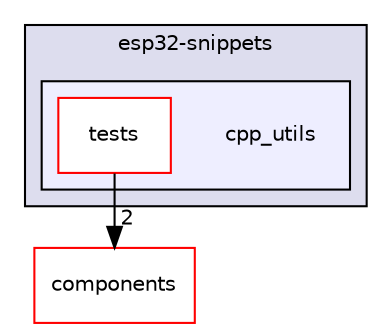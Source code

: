 digraph "esp32-snippets/cpp_utils" {
  compound=true
  node [ fontsize="10", fontname="Helvetica"];
  edge [ labelfontsize="10", labelfontname="Helvetica"];
  subgraph clusterdir_2b66d65f09a100230911d819a169d69c {
    graph [ bgcolor="#ddddee", pencolor="black", label="esp32-snippets" fontname="Helvetica", fontsize="10", URL="dir_2b66d65f09a100230911d819a169d69c.html"]
  subgraph clusterdir_e66062f3a4d2a5b6b6746a6b0f9c85ac {
    graph [ bgcolor="#eeeeff", pencolor="black", label="" URL="dir_e66062f3a4d2a5b6b6746a6b0f9c85ac.html"];
    dir_e66062f3a4d2a5b6b6746a6b0f9c85ac [shape=plaintext label="cpp_utils"];
    dir_af73c6a8db99cb06944db5cd579ae26e [shape=box label="tests" color="red" fillcolor="white" style="filled" URL="dir_af73c6a8db99cb06944db5cd579ae26e.html"];
  }
  }
  dir_409f97388efe006bc3438b95e9edef48 [shape=box label="components" fillcolor="white" style="filled" color="red" URL="dir_409f97388efe006bc3438b95e9edef48.html"];
  dir_af73c6a8db99cb06944db5cd579ae26e->dir_409f97388efe006bc3438b95e9edef48 [headlabel="2", labeldistance=1.5 headhref="dir_000064_000000.html"];
}

